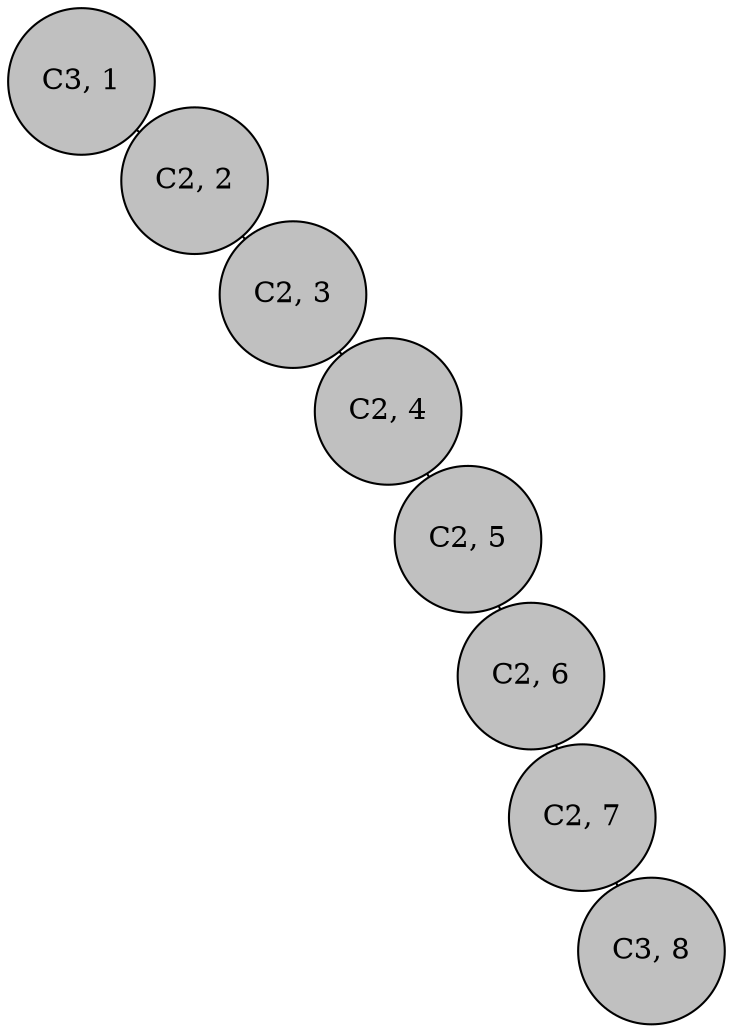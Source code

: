 // Linear alkanes (united atom) 
graph G {
layout="neato"
graph [shape="square"];
comment="nodes section"
node  [style="filled"; shape="circle"];
    1 [fillcolor="grey"   label="C3, 1"]
    2 [fillcolor="grey"   label="C2, 2"]
    3 [fillcolor="grey"   label="C2, 3"]
    4 [fillcolor="grey"   label="C2, 4"]
    5 [fillcolor="grey"   label="C2, 5"]
    6 [fillcolor="grey"   label="C2, 6"]
    7 [fillcolor="grey"   label="C2, 7"]
    8 [fillcolor="grey"   label="C3, 8"]
comment="edges section"
    1--2 ;
    2--3 ; 
    3--4 ; 
    4--5 ; 
    5--6 ; 
    6--7 ; 
    7--8 ; 
}

